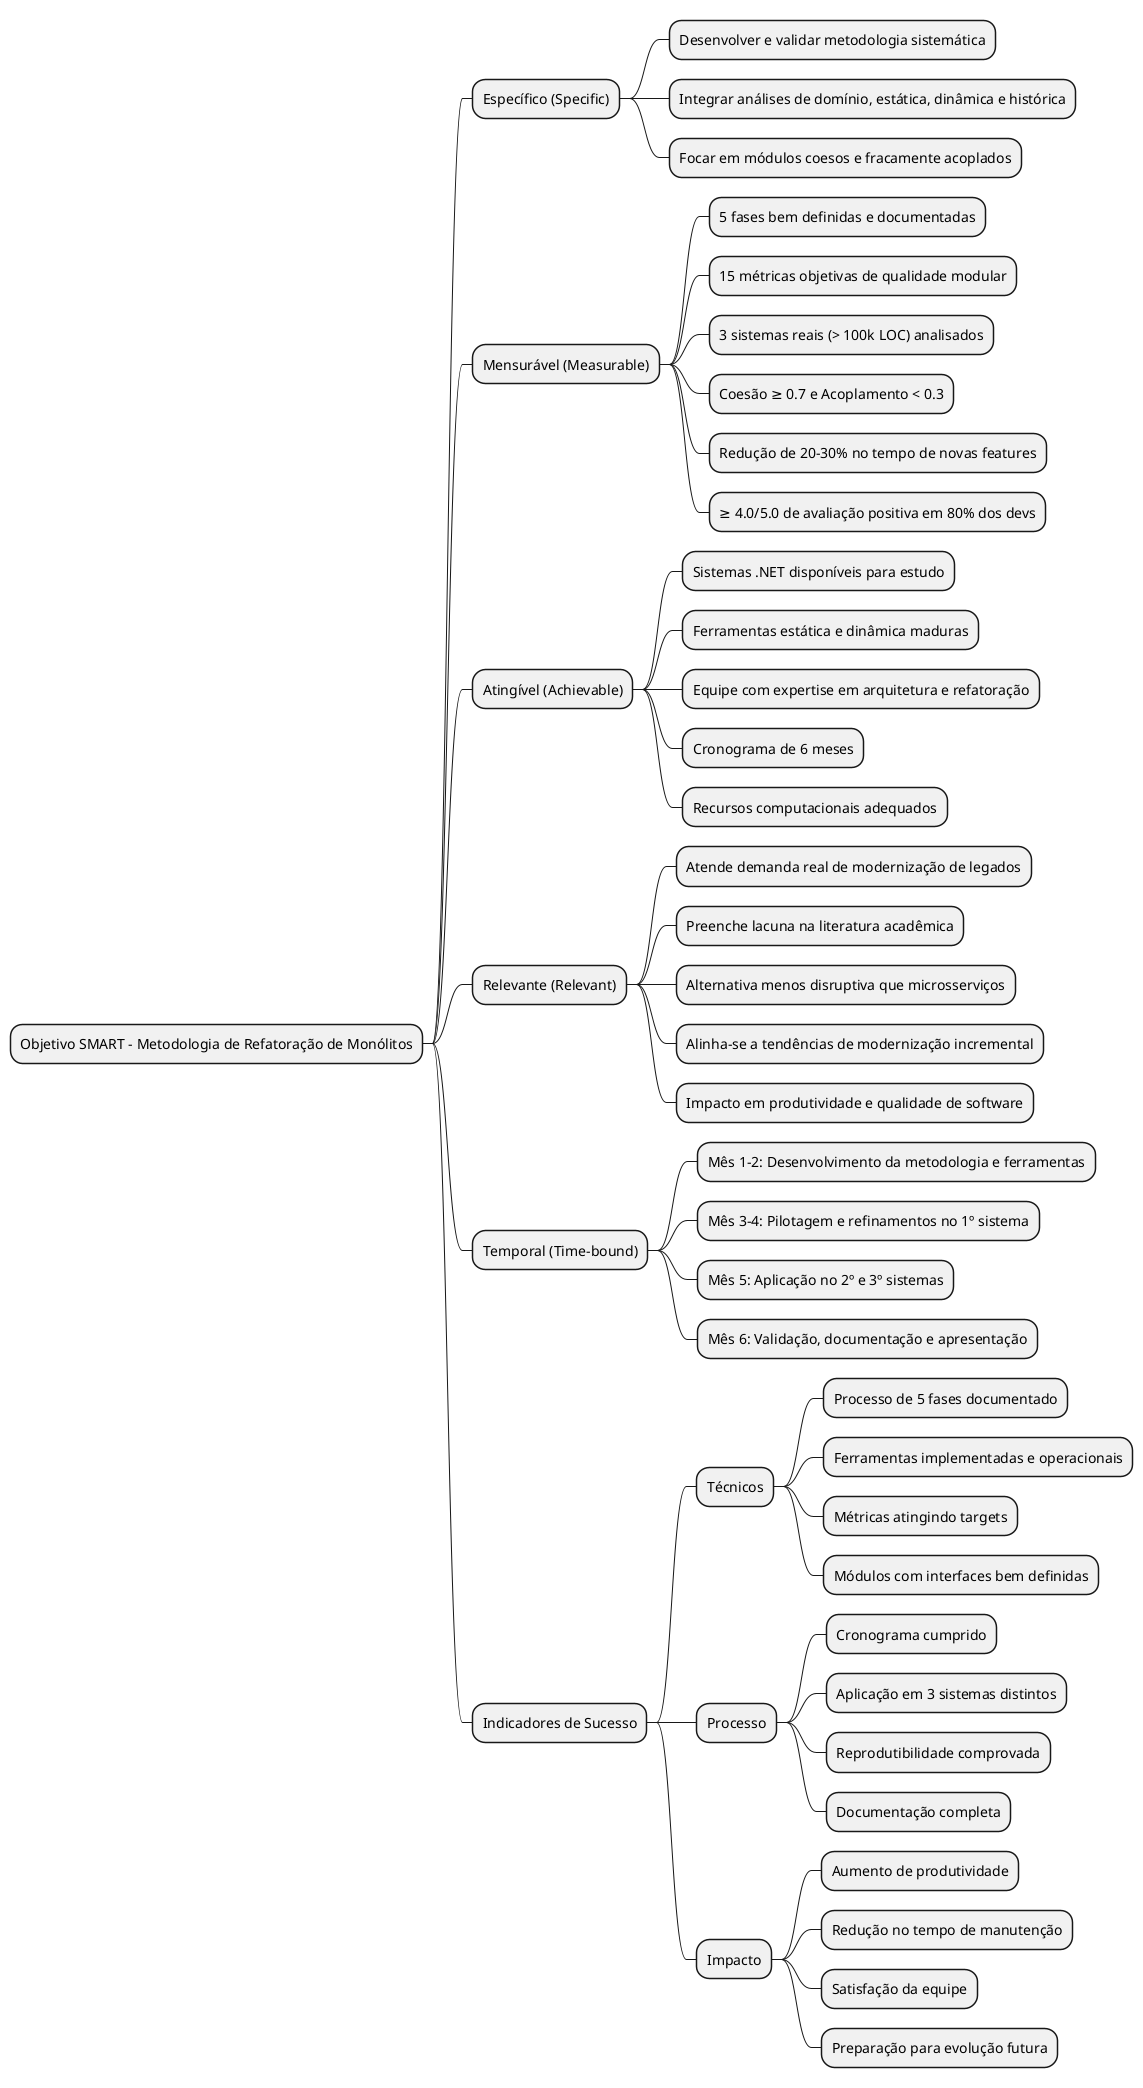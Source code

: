 @startmindmap
* Objetivo SMART – Metodologia de Refatoração de Monólitos
** Específico (Specific)
*** Desenvolver e validar metodologia sistemática
*** Integrar análises de domínio, estática, dinâmica e histórica
*** Focar em módulos coesos e fracamente acoplados
** Mensurável (Measurable)
*** 5 fases bem definidas e documentadas
*** 15 métricas objetivas de qualidade modular
*** 3 sistemas reais (> 100k LOC) analisados
*** Coesão ≥ 0.7 e Acoplamento < 0.3
*** Redução de 20–30% no tempo de novas features
*** ≥ 4.0/5.0 de avaliação positiva em 80% dos devs
** Atingível (Achievable)
*** Sistemas .NET disponíveis para estudo
*** Ferramentas estática e dinâmica maduras
*** Equipe com expertise em arquitetura e refatoração
*** Cronograma de 6 meses
*** Recursos computacionais adequados
** Relevante (Relevant)
*** Atende demanda real de modernização de legados
*** Preenche lacuna na literatura acadêmica
*** Alternativa menos disruptiva que microsserviços
*** Alinha-se a tendências de modernização incremental
*** Impacto em produtividade e qualidade de software
** Temporal (Time-bound)
*** Mês 1–2: Desenvolvimento da metodologia e ferramentas
*** Mês 3–4: Pilotagem e refinamentos no 1º sistema
*** Mês 5: Aplicação no 2º e 3º sistemas
*** Mês 6: Validação, documentação e apresentação
** Indicadores de Sucesso
*** Técnicos
**** Processo de 5 fases documentado
**** Ferramentas implementadas e operacionais
**** Métricas atingindo targets
**** Módulos com interfaces bem definidas
*** Processo
**** Cronograma cumprido
**** Aplicação em 3 sistemas distintos
**** Reprodutibilidade comprovada
**** Documentação completa
*** Impacto
**** Aumento de produtividade
**** Redução no tempo de manutenção
**** Satisfação da equipe
**** Preparação para evolução futura
@endmindmap